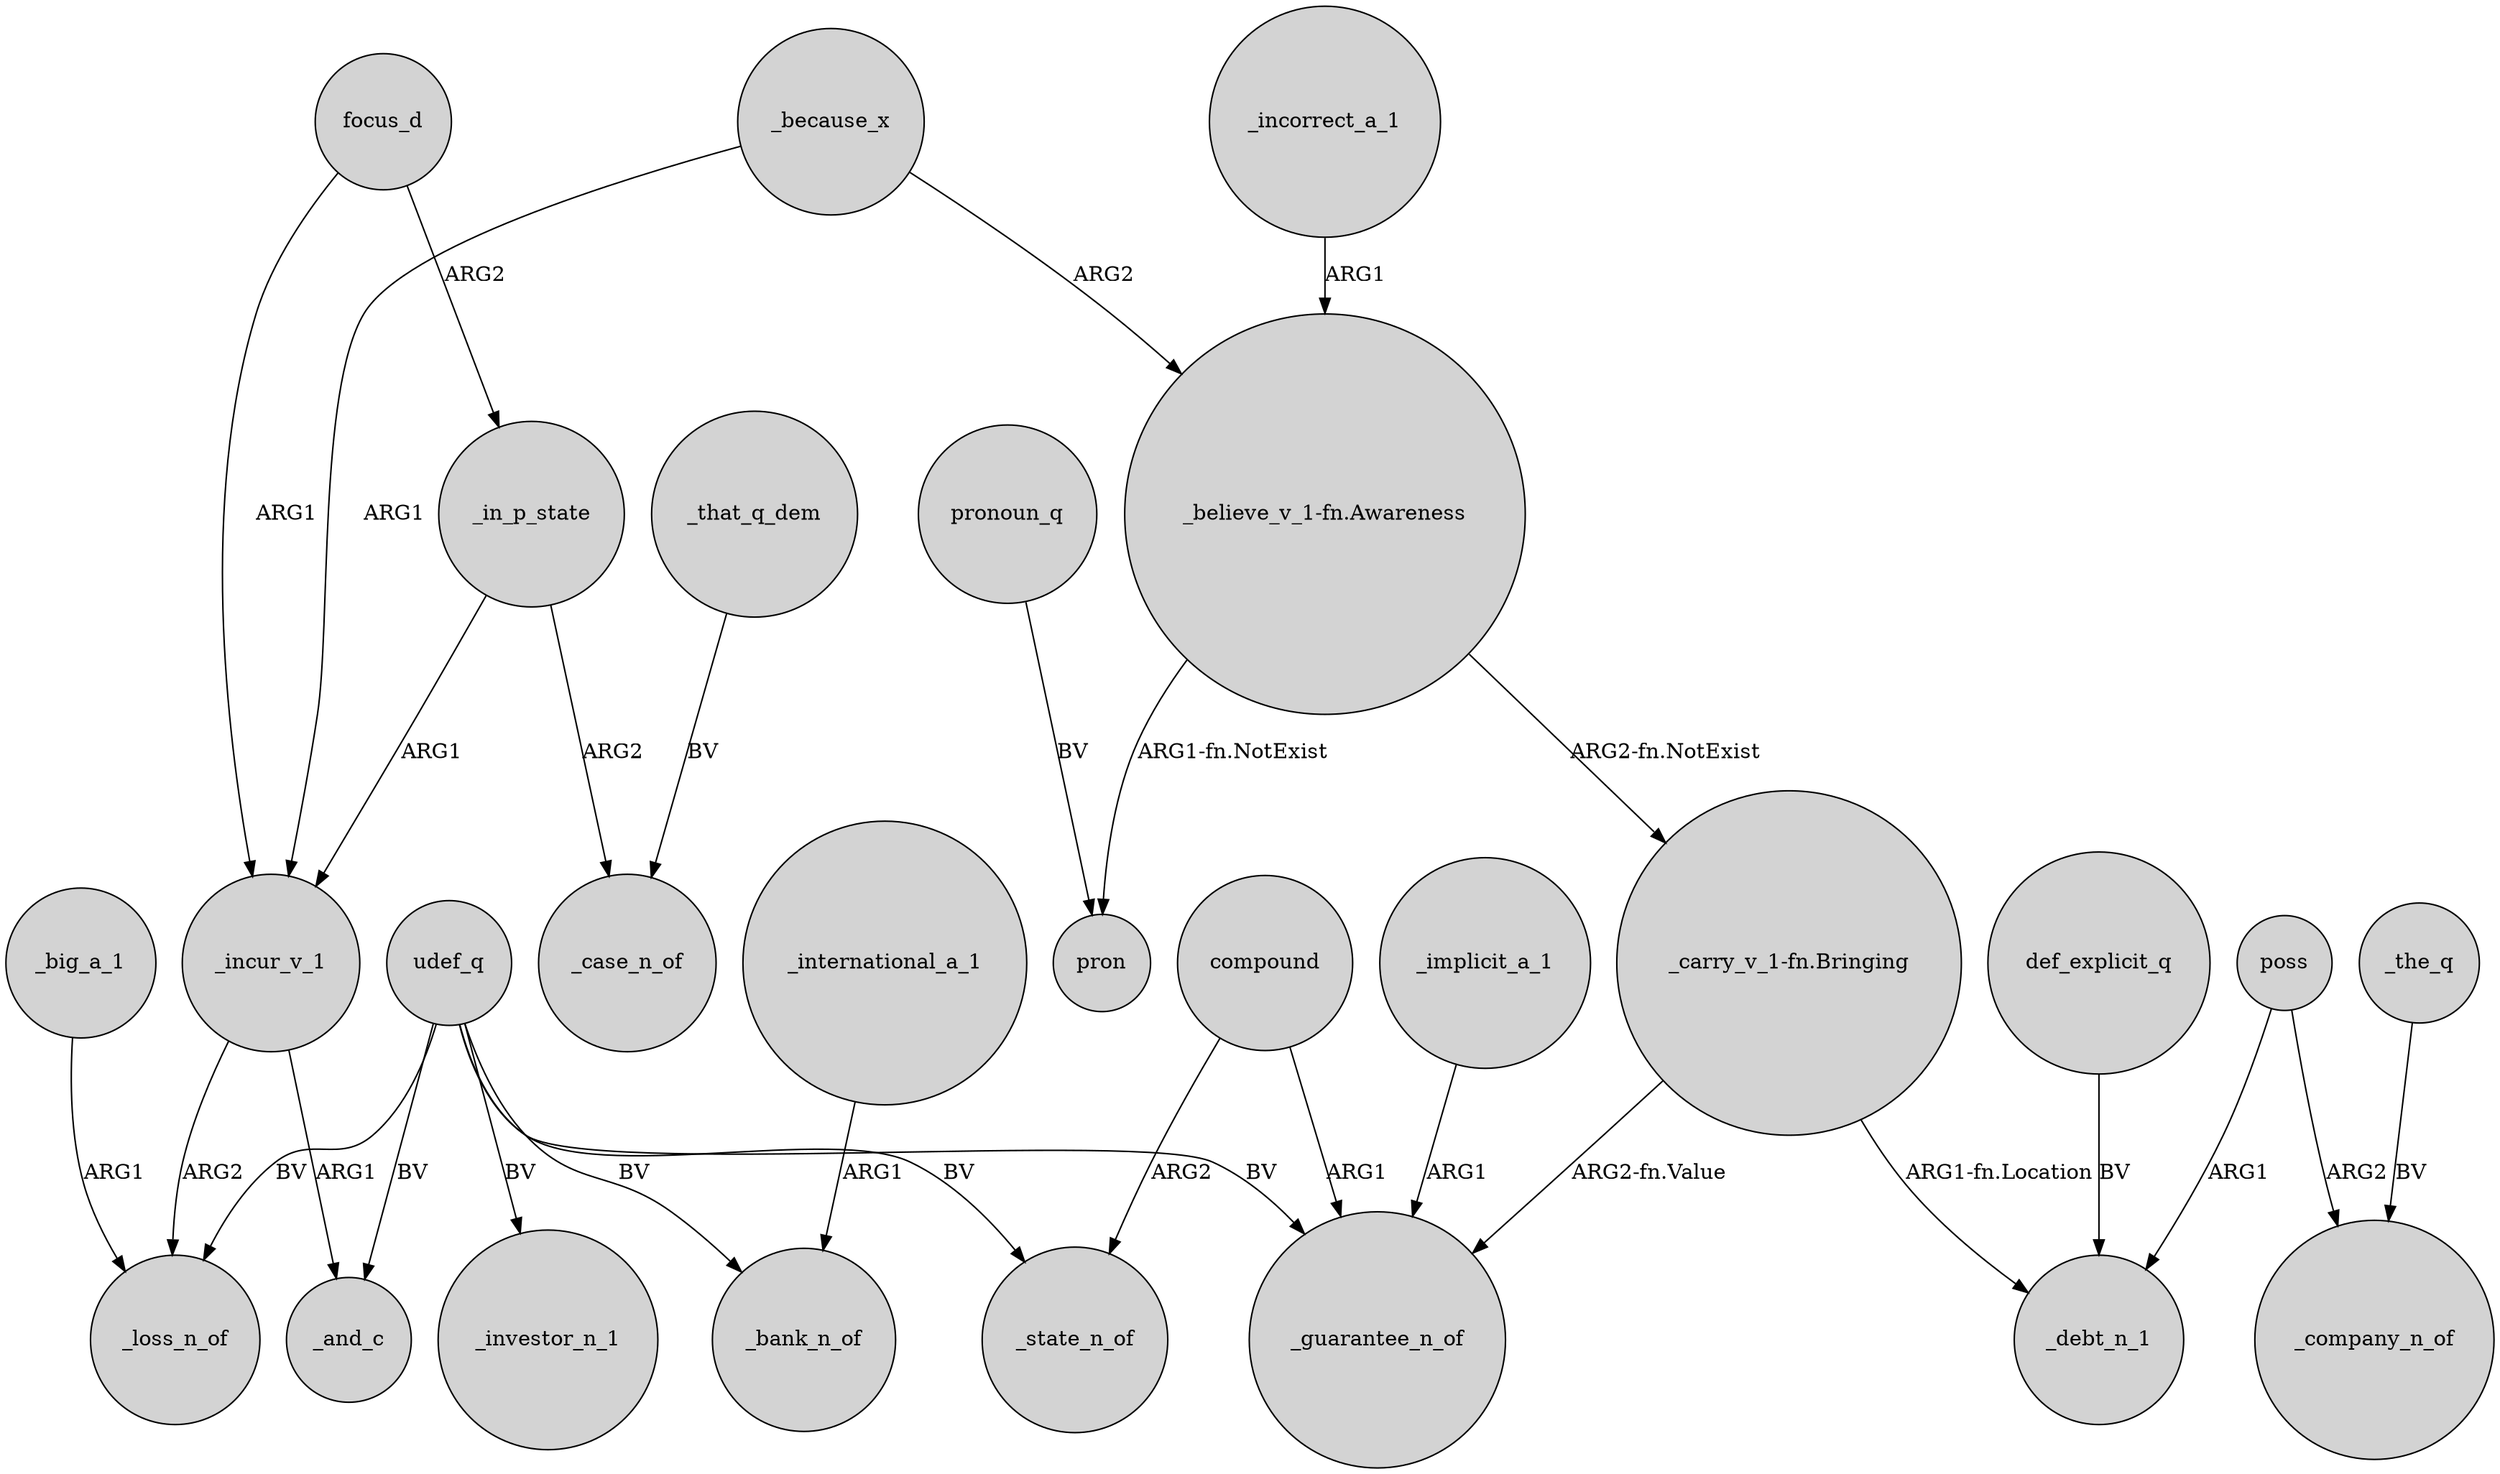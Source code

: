 digraph {
	node [shape=circle style=filled]
	_implicit_a_1 -> _guarantee_n_of [label=ARG1]
	udef_q -> _investor_n_1 [label=BV]
	_incur_v_1 -> _and_c [label=ARG1]
	_incorrect_a_1 -> "_believe_v_1-fn.Awareness" [label=ARG1]
	udef_q -> _state_n_of [label=BV]
	focus_d -> _in_p_state [label=ARG2]
	udef_q -> _guarantee_n_of [label=BV]
	compound -> _state_n_of [label=ARG2]
	_because_x -> _incur_v_1 [label=ARG1]
	_because_x -> "_believe_v_1-fn.Awareness" [label=ARG2]
	_the_q -> _company_n_of [label=BV]
	pronoun_q -> pron [label=BV]
	def_explicit_q -> _debt_n_1 [label=BV]
	_big_a_1 -> _loss_n_of [label=ARG1]
	_in_p_state -> _case_n_of [label=ARG2]
	_in_p_state -> _incur_v_1 [label=ARG1]
	"_carry_v_1-fn.Bringing" -> _guarantee_n_of [label="ARG2-fn.Value"]
	_that_q_dem -> _case_n_of [label=BV]
	_international_a_1 -> _bank_n_of [label=ARG1]
	poss -> _company_n_of [label=ARG2]
	poss -> _debt_n_1 [label=ARG1]
	_incur_v_1 -> _loss_n_of [label=ARG2]
	compound -> _guarantee_n_of [label=ARG1]
	focus_d -> _incur_v_1 [label=ARG1]
	"_carry_v_1-fn.Bringing" -> _debt_n_1 [label="ARG1-fn.Location"]
	"_believe_v_1-fn.Awareness" -> pron [label="ARG1-fn.NotExist"]
	udef_q -> _and_c [label=BV]
	udef_q -> _loss_n_of [label=BV]
	udef_q -> _bank_n_of [label=BV]
	"_believe_v_1-fn.Awareness" -> "_carry_v_1-fn.Bringing" [label="ARG2-fn.NotExist"]
}
